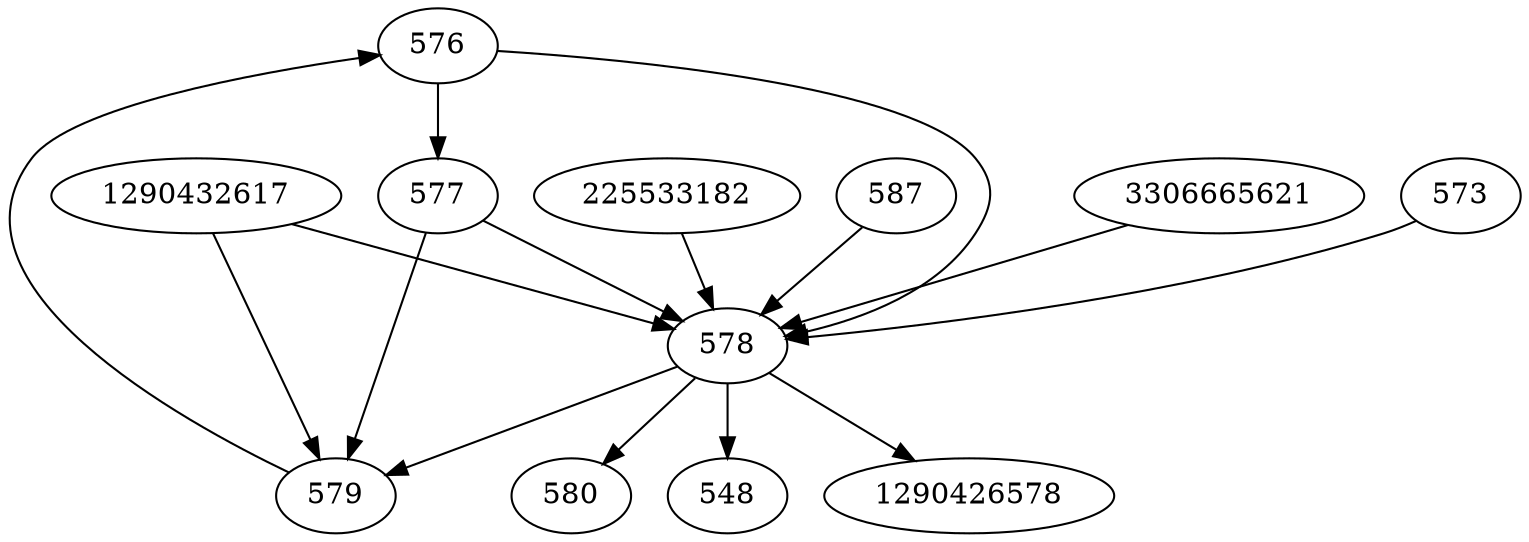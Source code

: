 strict digraph  {
576;
577;
578;
579;
580;
548;
1290432617;
587;
1290426578;
3306665621;
573;
225533182;
576 -> 578;
576 -> 577;
577 -> 578;
577 -> 579;
578 -> 579;
578 -> 580;
578 -> 1290426578;
578 -> 548;
579 -> 576;
1290432617 -> 578;
1290432617 -> 579;
587 -> 578;
3306665621 -> 578;
573 -> 578;
225533182 -> 578;
}
